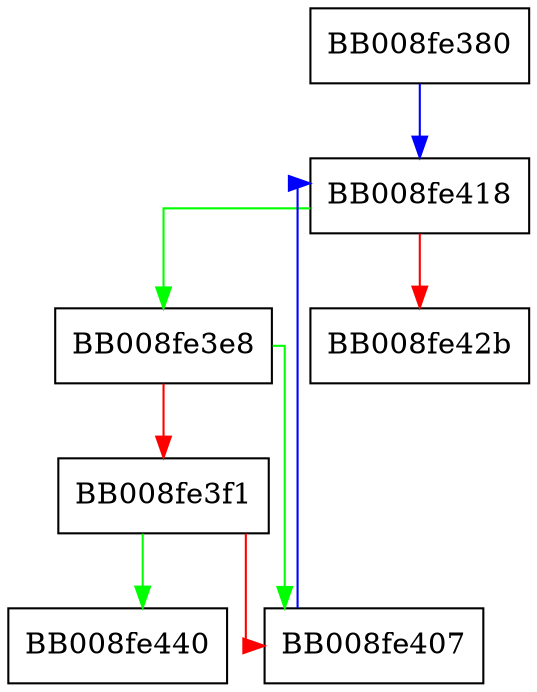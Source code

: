 digraph find_module_idx {
  node [shape="box"];
  graph [splines=ortho];
  BB008fe380 -> BB008fe418 [color="blue"];
  BB008fe3e8 -> BB008fe407 [color="green"];
  BB008fe3e8 -> BB008fe3f1 [color="red"];
  BB008fe3f1 -> BB008fe440 [color="green"];
  BB008fe3f1 -> BB008fe407 [color="red"];
  BB008fe407 -> BB008fe418 [color="blue"];
  BB008fe418 -> BB008fe3e8 [color="green"];
  BB008fe418 -> BB008fe42b [color="red"];
}